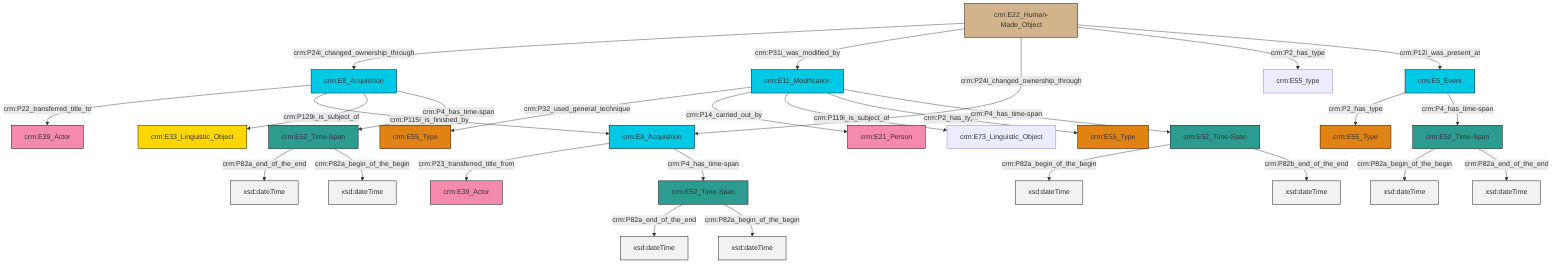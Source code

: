 graph TD
classDef Literal fill:#f2f2f2,stroke:#000000;
classDef CRM_Entity fill:#FFFFFF,stroke:#000000;
classDef Temporal_Entity fill:#00C9E6, stroke:#000000;
classDef Type fill:#E18312, stroke:#000000;
classDef Time-Span fill:#2C9C91, stroke:#000000;
classDef Appellation fill:#FFEB7F, stroke:#000000;
classDef Place fill:#008836, stroke:#000000;
classDef Persistent_Item fill:#B266B2, stroke:#000000;
classDef Conceptual_Object fill:#FFD700, stroke:#000000;
classDef Physical_Thing fill:#D2B48C, stroke:#000000;
classDef Actor fill:#f58aad, stroke:#000000;
classDef PC_Classes fill:#4ce600, stroke:#000000;
classDef Multi fill:#cccccc,stroke:#000000;

2["crm:E5_Event"]:::Temporal_Entity -->|crm:P2_has_type| 3["crm:E55_Type"]:::Type
0["crm:E11_Modification"]:::Temporal_Entity -->|crm:P32_used_general_technique| 4["crm:E55_Type"]:::Type
7["crm:E8_Acquisition"]:::Temporal_Entity -->|crm:P22_transferred_title_to| 8["crm:E39_Actor"]:::Actor
9["crm:E52_Time-Span"]:::Time-Span -->|crm:P82a_begin_of_the_begin| 10[xsd:dateTime]:::Literal
7["crm:E8_Acquisition"]:::Temporal_Entity -->|crm:P115i_is_finished_by| 5["crm:E8_Acquisition"]:::Temporal_Entity
7["crm:E8_Acquisition"]:::Temporal_Entity -->|crm:P129i_is_subject_of| 11["crm:E33_Linguistic_Object"]:::Conceptual_Object
0["crm:E11_Modification"]:::Temporal_Entity -->|crm:P14_carried_out_by| 14["crm:E21_Person"]:::Actor
15["crm:E22_Human-Made_Object"]:::Physical_Thing -->|crm:P24i_changed_ownership_through| 7["crm:E8_Acquisition"]:::Temporal_Entity
16["crm:E52_Time-Span"]:::Time-Span -->|crm:P82a_end_of_the_end| 17[xsd:dateTime]:::Literal
20["crm:E52_Time-Span"]:::Time-Span -->|crm:P82a_begin_of_the_begin| 21[xsd:dateTime]:::Literal
0["crm:E11_Modification"]:::Temporal_Entity -->|crm:P119i_is_subject_of| 22["crm:E73_Linguistic_Object"]:::Default
0["crm:E11_Modification"]:::Temporal_Entity -->|crm:P2_has_type| 23["crm:E55_Type"]:::Type
15["crm:E22_Human-Made_Object"]:::Physical_Thing -->|crm:P31i_was_modified_by| 0["crm:E11_Modification"]:::Temporal_Entity
15["crm:E22_Human-Made_Object"]:::Physical_Thing -->|crm:P24i_changed_ownership_through| 5["crm:E8_Acquisition"]:::Temporal_Entity
5["crm:E8_Acquisition"]:::Temporal_Entity -->|crm:P23_transferred_title_from| 18["crm:E39_Actor"]:::Actor
2["crm:E5_Event"]:::Temporal_Entity -->|crm:P4_has_time-span| 9["crm:E52_Time-Span"]:::Time-Span
9["crm:E52_Time-Span"]:::Time-Span -->|crm:P82a_end_of_the_end| 29[xsd:dateTime]:::Literal
7["crm:E8_Acquisition"]:::Temporal_Entity -->|crm:P4_has_time-span| 16["crm:E52_Time-Span"]:::Time-Span
15["crm:E22_Human-Made_Object"]:::Physical_Thing -->|crm:P2_has_type| 27["crm:E55_type"]:::Default
5["crm:E8_Acquisition"]:::Temporal_Entity -->|crm:P4_has_time-span| 24["crm:E52_Time-Span"]:::Time-Span
16["crm:E52_Time-Span"]:::Time-Span -->|crm:P82a_begin_of_the_begin| 34[xsd:dateTime]:::Literal
20["crm:E52_Time-Span"]:::Time-Span -->|crm:P82b_end_of_the_end| 35[xsd:dateTime]:::Literal
15["crm:E22_Human-Made_Object"]:::Physical_Thing -->|crm:P12i_was_present_at| 2["crm:E5_Event"]:::Temporal_Entity
24["crm:E52_Time-Span"]:::Time-Span -->|crm:P82a_end_of_the_end| 37[xsd:dateTime]:::Literal
24["crm:E52_Time-Span"]:::Time-Span -->|crm:P82a_begin_of_the_begin| 39[xsd:dateTime]:::Literal
0["crm:E11_Modification"]:::Temporal_Entity -->|crm:P4_has_time-span| 20["crm:E52_Time-Span"]:::Time-Span